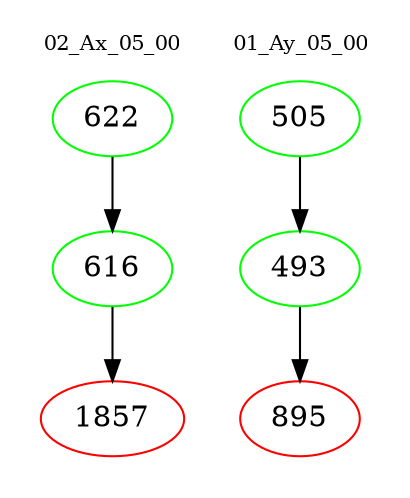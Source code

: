 digraph{
subgraph cluster_0 {
color = white
label = "02_Ax_05_00";
fontsize=10;
T0_622 [label="622", color="green"]
T0_622 -> T0_616 [color="black"]
T0_616 [label="616", color="green"]
T0_616 -> T0_1857 [color="black"]
T0_1857 [label="1857", color="red"]
}
subgraph cluster_1 {
color = white
label = "01_Ay_05_00";
fontsize=10;
T1_505 [label="505", color="green"]
T1_505 -> T1_493 [color="black"]
T1_493 [label="493", color="green"]
T1_493 -> T1_895 [color="black"]
T1_895 [label="895", color="red"]
}
}
